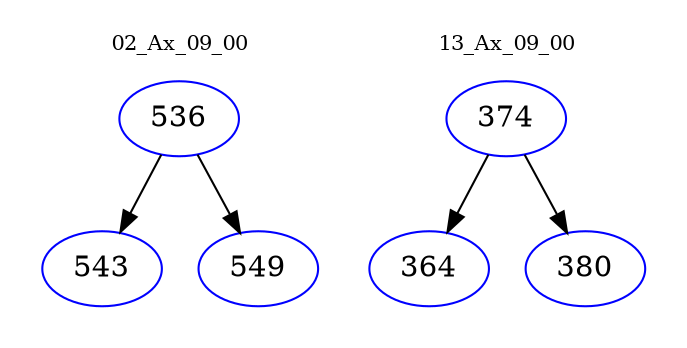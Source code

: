 digraph{
subgraph cluster_0 {
color = white
label = "02_Ax_09_00";
fontsize=10;
T0_536 [label="536", color="blue"]
T0_536 -> T0_543 [color="black"]
T0_543 [label="543", color="blue"]
T0_536 -> T0_549 [color="black"]
T0_549 [label="549", color="blue"]
}
subgraph cluster_1 {
color = white
label = "13_Ax_09_00";
fontsize=10;
T1_374 [label="374", color="blue"]
T1_374 -> T1_364 [color="black"]
T1_364 [label="364", color="blue"]
T1_374 -> T1_380 [color="black"]
T1_380 [label="380", color="blue"]
}
}

